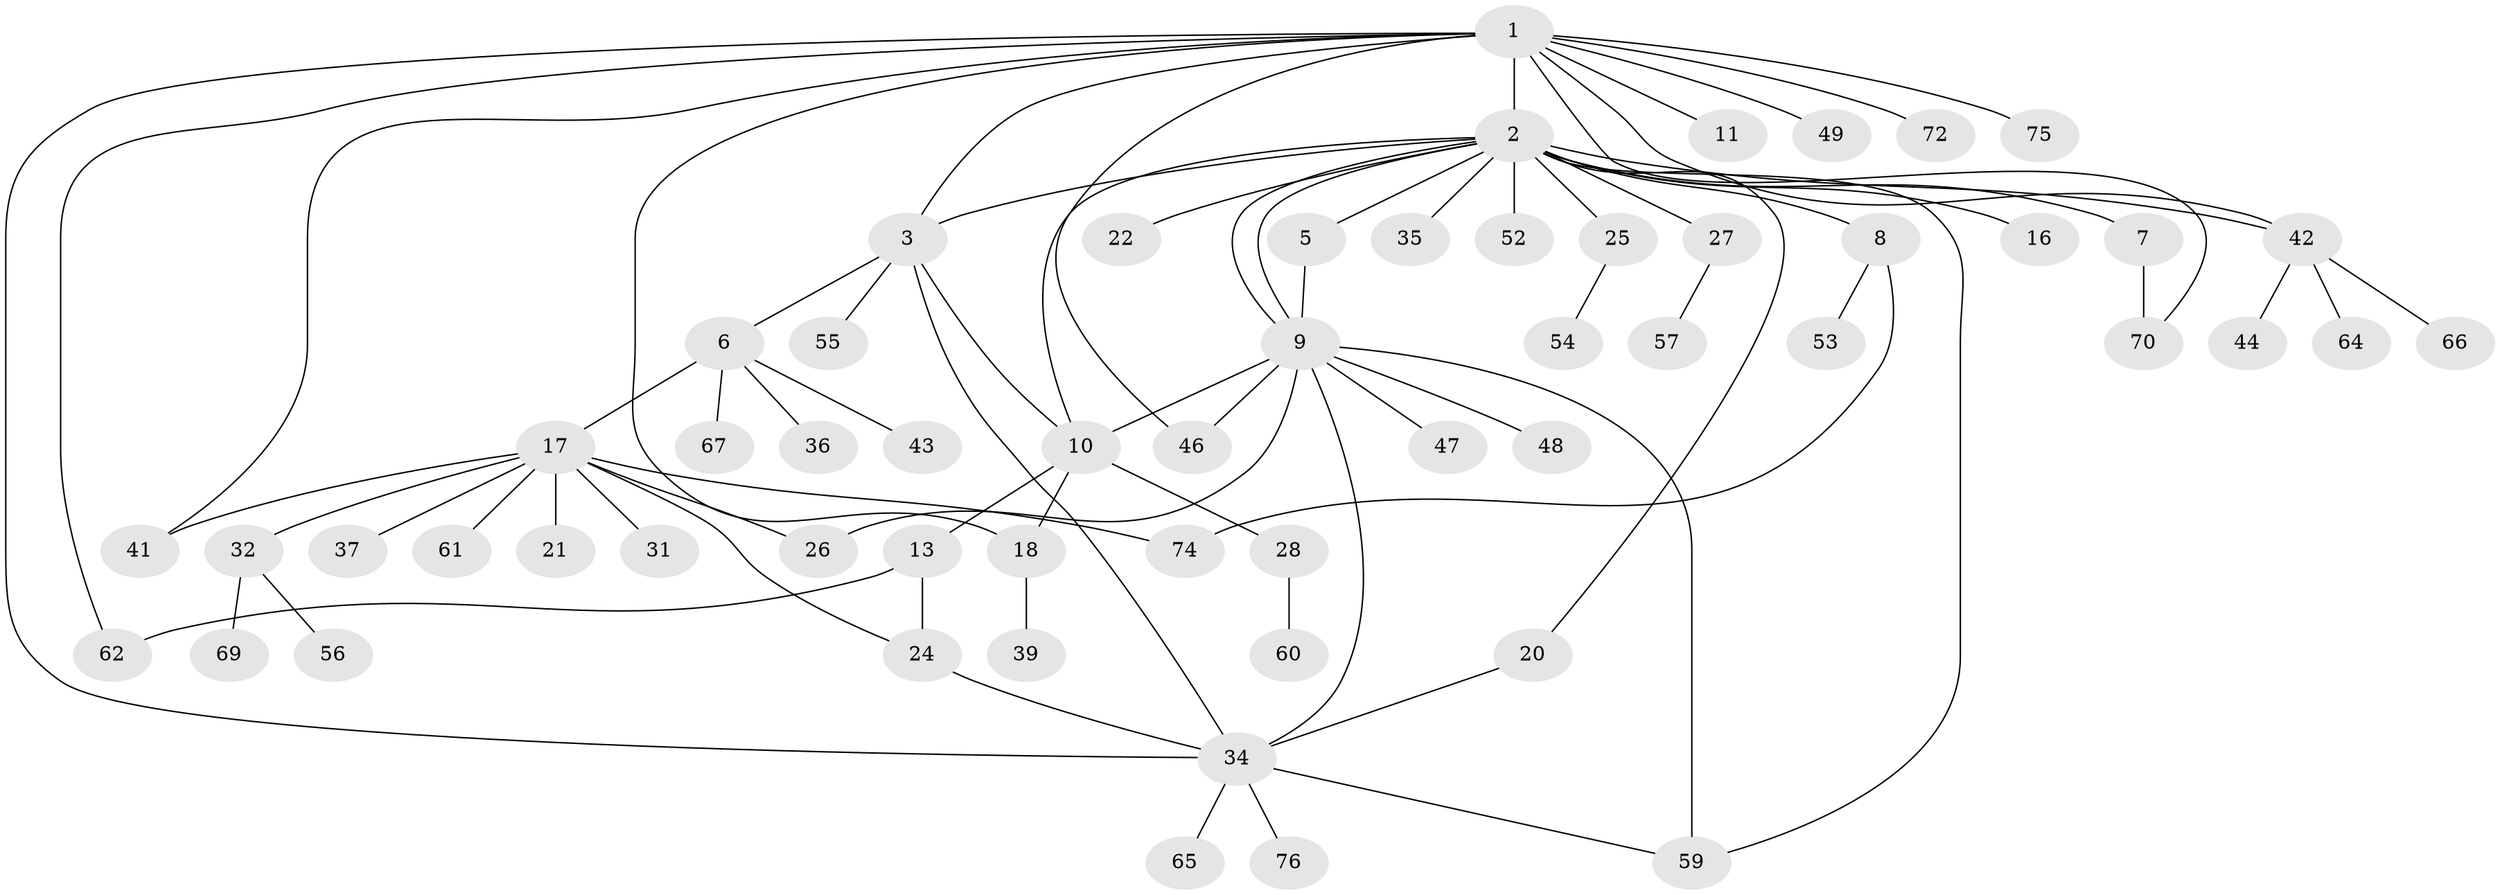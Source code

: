 // Generated by graph-tools (version 1.1) at 2025/51/02/27/25 19:51:59]
// undirected, 57 vertices, 76 edges
graph export_dot {
graph [start="1"]
  node [color=gray90,style=filled];
  1 [super="+40"];
  2 [super="+4"];
  3 [super="+45"];
  5 [super="+71"];
  6 [super="+33"];
  7 [super="+63"];
  8 [super="+14"];
  9 [super="+12"];
  10 [super="+15"];
  11;
  13 [super="+19"];
  16;
  17 [super="+23"];
  18 [super="+68"];
  20;
  21;
  22;
  24;
  25 [super="+30"];
  26 [super="+29"];
  27;
  28;
  31;
  32 [super="+50"];
  34 [super="+38"];
  35;
  36;
  37 [super="+58"];
  39;
  41;
  42 [super="+51"];
  43;
  44;
  46;
  47;
  48;
  49;
  52;
  53;
  54;
  55;
  56;
  57;
  59;
  60;
  61;
  62;
  64;
  65;
  66 [super="+73"];
  67;
  69;
  70;
  72;
  74;
  75;
  76;
  1 -- 2;
  1 -- 3;
  1 -- 11;
  1 -- 18;
  1 -- 49;
  1 -- 62;
  1 -- 70;
  1 -- 72;
  1 -- 75;
  1 -- 42;
  1 -- 46;
  1 -- 41;
  1 -- 34;
  2 -- 3;
  2 -- 8;
  2 -- 9;
  2 -- 9;
  2 -- 16;
  2 -- 25;
  2 -- 35;
  2 -- 52;
  2 -- 5;
  2 -- 7;
  2 -- 27;
  2 -- 10;
  2 -- 42;
  2 -- 20;
  2 -- 22;
  2 -- 59;
  3 -- 6;
  3 -- 55;
  3 -- 10;
  3 -- 34;
  5 -- 9;
  6 -- 17;
  6 -- 43;
  6 -- 67;
  6 -- 36;
  7 -- 70;
  8 -- 74;
  8 -- 53;
  9 -- 10;
  9 -- 26;
  9 -- 47;
  9 -- 48;
  9 -- 59;
  9 -- 46;
  9 -- 34;
  10 -- 13;
  10 -- 28;
  10 -- 18;
  13 -- 24;
  13 -- 62;
  17 -- 21;
  17 -- 24;
  17 -- 26;
  17 -- 31;
  17 -- 32;
  17 -- 37;
  17 -- 41;
  17 -- 61;
  17 -- 74;
  18 -- 39;
  20 -- 34;
  24 -- 34;
  25 -- 54;
  27 -- 57;
  28 -- 60;
  32 -- 56;
  32 -- 69;
  34 -- 76;
  34 -- 65;
  34 -- 59;
  42 -- 44;
  42 -- 66;
  42 -- 64;
}
